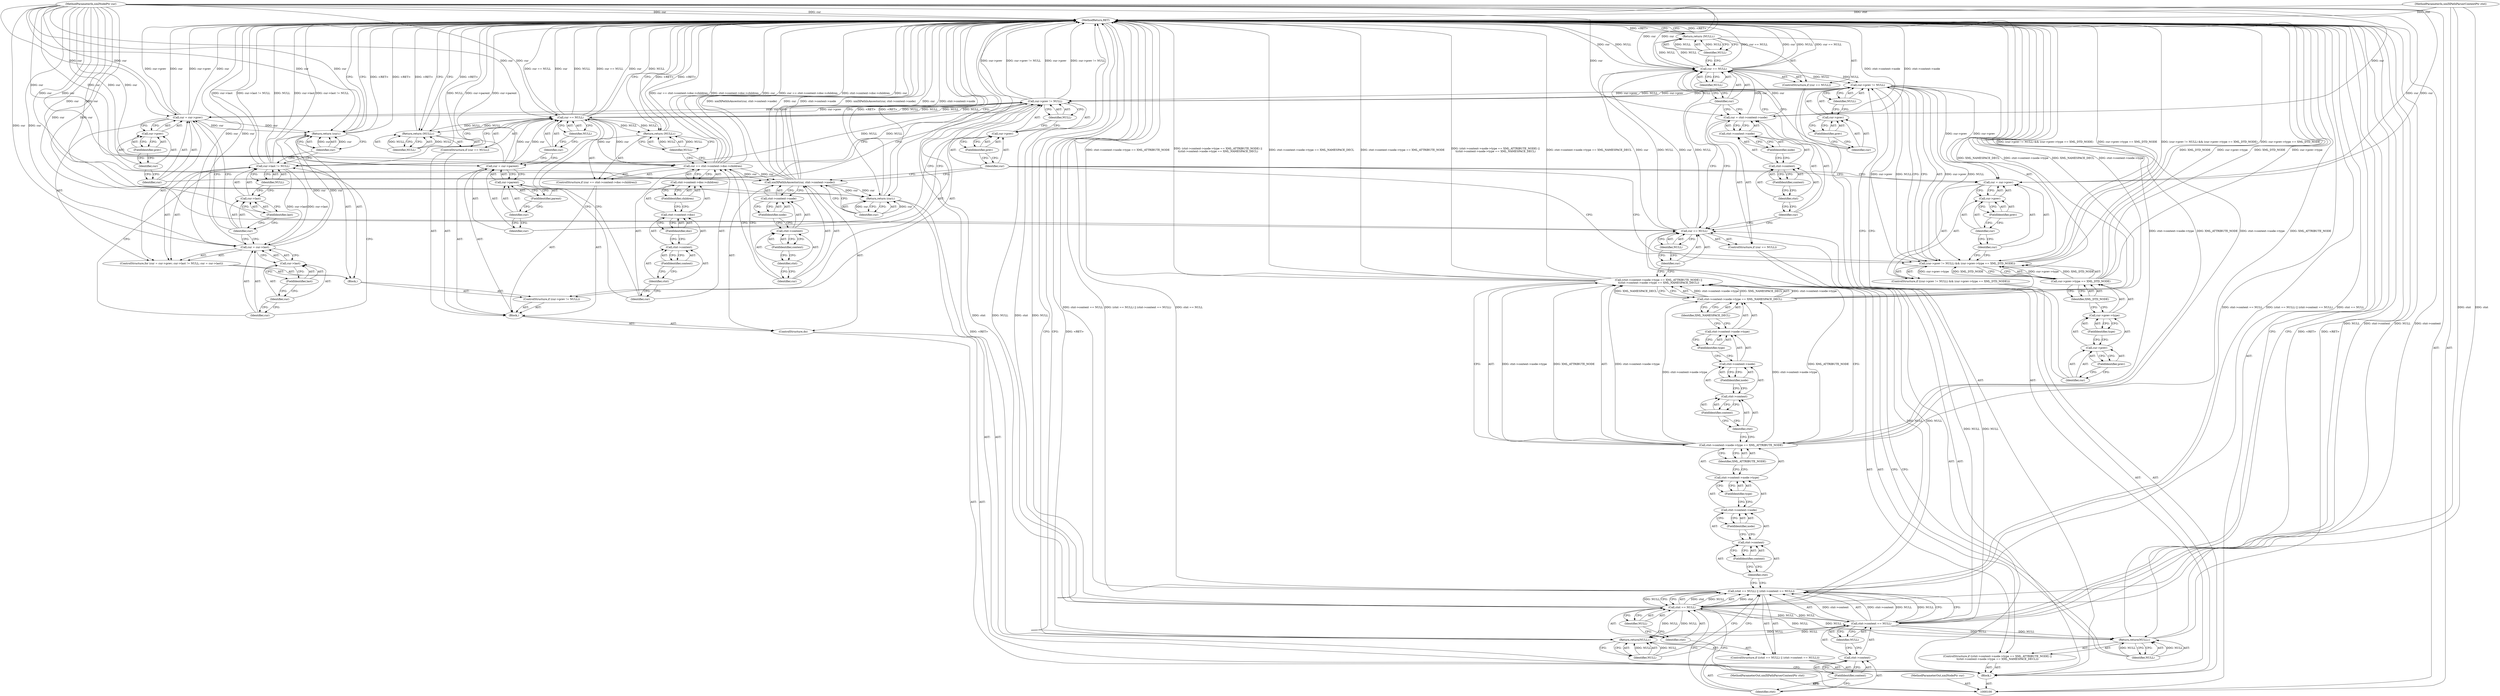 digraph "1_Chrome_a44b00c88bc5ea35b5b150217c5fd6e4ce168e58_0" {
"1000233" [label="(MethodReturn,RET)"];
"1000101" [label="(MethodParameterIn,xmlXPathParserContextPtr ctxt)"];
"1000275" [label="(MethodParameterOut,xmlXPathParserContextPtr ctxt)"];
"1000102" [label="(MethodParameterIn,xmlNodePtr cur)"];
"1000276" [label="(MethodParameterOut,xmlNodePtr cur)"];
"1000154" [label="(Identifier,NULL)"];
"1000153" [label="(Return,return (NULL);)"];
"1000157" [label="(Call,cur->prev != NULL)"];
"1000158" [label="(Call,cur->prev)"];
"1000159" [label="(Identifier,cur)"];
"1000160" [label="(FieldIdentifier,prev)"];
"1000161" [label="(Identifier,NULL)"];
"1000162" [label="(Call,cur->prev->type == XML_DTD_NODE)"];
"1000163" [label="(Call,cur->prev->type)"];
"1000164" [label="(Call,cur->prev)"];
"1000165" [label="(Identifier,cur)"];
"1000166" [label="(FieldIdentifier,prev)"];
"1000167" [label="(FieldIdentifier,type)"];
"1000155" [label="(ControlStructure,if ((cur->prev != NULL) && (cur->prev->type == XML_DTD_NODE)))"];
"1000168" [label="(Identifier,XML_DTD_NODE)"];
"1000156" [label="(Call,(cur->prev != NULL) && (cur->prev->type == XML_DTD_NODE))"];
"1000169" [label="(Call,cur = cur->prev)"];
"1000170" [label="(Identifier,cur)"];
"1000173" [label="(FieldIdentifier,prev)"];
"1000171" [label="(Call,cur->prev)"];
"1000172" [label="(Identifier,cur)"];
"1000174" [label="(ControlStructure,do)"];
"1000175" [label="(Block,)"];
"1000177" [label="(Call,cur->prev != NULL)"];
"1000178" [label="(Call,cur->prev)"];
"1000179" [label="(Identifier,cur)"];
"1000180" [label="(FieldIdentifier,prev)"];
"1000181" [label="(Identifier,NULL)"];
"1000182" [label="(Block,)"];
"1000176" [label="(ControlStructure,if (cur->prev != NULL))"];
"1000183" [label="(ControlStructure,for (cur = cur->prev; cur->last != NULL; cur = cur->last))"];
"1000184" [label="(Call,cur = cur->prev)"];
"1000185" [label="(Identifier,cur)"];
"1000186" [label="(Call,cur->prev)"];
"1000187" [label="(Identifier,cur)"];
"1000188" [label="(FieldIdentifier,prev)"];
"1000189" [label="(Call,cur->last != NULL)"];
"1000190" [label="(Call,cur->last)"];
"1000191" [label="(Identifier,cur)"];
"1000192" [label="(FieldIdentifier,last)"];
"1000193" [label="(Identifier,NULL)"];
"1000194" [label="(Call,cur = cur->last)"];
"1000195" [label="(Identifier,cur)"];
"1000196" [label="(Call,cur->last)"];
"1000197" [label="(Identifier,cur)"];
"1000198" [label="(FieldIdentifier,last)"];
"1000199" [label="(Return,return (cur);)"];
"1000200" [label="(Identifier,cur)"];
"1000203" [label="(Call,cur->parent)"];
"1000204" [label="(Identifier,cur)"];
"1000205" [label="(FieldIdentifier,parent)"];
"1000201" [label="(Call,cur = cur->parent)"];
"1000202" [label="(Identifier,cur)"];
"1000103" [label="(Block,)"];
"1000207" [label="(Call,cur == NULL)"];
"1000208" [label="(Identifier,cur)"];
"1000209" [label="(Identifier,NULL)"];
"1000206" [label="(ControlStructure,if (cur == NULL))"];
"1000210" [label="(Return,return (NULL);)"];
"1000211" [label="(Identifier,NULL)"];
"1000213" [label="(Call,cur == ctxt->context->doc->children)"];
"1000214" [label="(Identifier,cur)"];
"1000215" [label="(Call,ctxt->context->doc->children)"];
"1000216" [label="(Call,ctxt->context->doc)"];
"1000217" [label="(Call,ctxt->context)"];
"1000218" [label="(Identifier,ctxt)"];
"1000219" [label="(FieldIdentifier,context)"];
"1000220" [label="(FieldIdentifier,doc)"];
"1000221" [label="(FieldIdentifier,children)"];
"1000212" [label="(ControlStructure,if (cur == ctxt->context->doc->children))"];
"1000222" [label="(Return,return (NULL);)"];
"1000223" [label="(Identifier,NULL)"];
"1000224" [label="(Call,xmlXPathIsAncestor(cur, ctxt->context->node))"];
"1000225" [label="(Identifier,cur)"];
"1000226" [label="(Call,ctxt->context->node)"];
"1000227" [label="(Call,ctxt->context)"];
"1000228" [label="(Identifier,ctxt)"];
"1000229" [label="(FieldIdentifier,context)"];
"1000230" [label="(FieldIdentifier,node)"];
"1000232" [label="(Identifier,cur)"];
"1000231" [label="(Return,return (cur);)"];
"1000106" [label="(Call,ctxt == NULL)"];
"1000107" [label="(Identifier,ctxt)"];
"1000108" [label="(Identifier,NULL)"];
"1000109" [label="(Call,ctxt->context == NULL)"];
"1000110" [label="(Call,ctxt->context)"];
"1000111" [label="(Identifier,ctxt)"];
"1000112" [label="(FieldIdentifier,context)"];
"1000113" [label="(Identifier,NULL)"];
"1000104" [label="(ControlStructure,if ((ctxt == NULL) || (ctxt->context == NULL)))"];
"1000114" [label="(Return,return(NULL);)"];
"1000115" [label="(Identifier,NULL)"];
"1000105" [label="(Call,(ctxt == NULL) || (ctxt->context == NULL))"];
"1000123" [label="(FieldIdentifier,context)"];
"1000124" [label="(FieldIdentifier,node)"];
"1000125" [label="(FieldIdentifier,type)"];
"1000126" [label="(Identifier,XML_ATTRIBUTE_NODE)"];
"1000116" [label="(ControlStructure,if ((ctxt->context->node->type == XML_ATTRIBUTE_NODE) ||\n\t(ctxt->context->node->type == XML_NAMESPACE_DECL)))"];
"1000117" [label="(Call,(ctxt->context->node->type == XML_ATTRIBUTE_NODE) ||\n\t(ctxt->context->node->type == XML_NAMESPACE_DECL))"];
"1000118" [label="(Call,ctxt->context->node->type == XML_ATTRIBUTE_NODE)"];
"1000119" [label="(Call,ctxt->context->node->type)"];
"1000120" [label="(Call,ctxt->context->node)"];
"1000121" [label="(Call,ctxt->context)"];
"1000122" [label="(Identifier,ctxt)"];
"1000133" [label="(FieldIdentifier,node)"];
"1000127" [label="(Call,ctxt->context->node->type == XML_NAMESPACE_DECL)"];
"1000128" [label="(Call,ctxt->context->node->type)"];
"1000129" [label="(Call,ctxt->context->node)"];
"1000130" [label="(Call,ctxt->context)"];
"1000131" [label="(Identifier,ctxt)"];
"1000134" [label="(FieldIdentifier,type)"];
"1000135" [label="(Identifier,XML_NAMESPACE_DECL)"];
"1000132" [label="(FieldIdentifier,context)"];
"1000136" [label="(Return,return(NULL);)"];
"1000137" [label="(Identifier,NULL)"];
"1000141" [label="(Identifier,NULL)"];
"1000138" [label="(ControlStructure,if (cur == NULL))"];
"1000139" [label="(Call,cur == NULL)"];
"1000140" [label="(Identifier,cur)"];
"1000144" [label="(Call,ctxt->context->node)"];
"1000145" [label="(Call,ctxt->context)"];
"1000146" [label="(Identifier,ctxt)"];
"1000147" [label="(FieldIdentifier,context)"];
"1000148" [label="(FieldIdentifier,node)"];
"1000142" [label="(Call,cur = ctxt->context->node)"];
"1000143" [label="(Identifier,cur)"];
"1000152" [label="(Identifier,NULL)"];
"1000149" [label="(ControlStructure,if (cur == NULL))"];
"1000150" [label="(Call,cur == NULL)"];
"1000151" [label="(Identifier,cur)"];
"1000233" -> "1000100"  [label="AST: "];
"1000233" -> "1000114"  [label="CFG: "];
"1000233" -> "1000136"  [label="CFG: "];
"1000233" -> "1000153"  [label="CFG: "];
"1000233" -> "1000199"  [label="CFG: "];
"1000233" -> "1000210"  [label="CFG: "];
"1000233" -> "1000222"  [label="CFG: "];
"1000233" -> "1000231"  [label="CFG: "];
"1000184" -> "1000233"  [label="DDG: cur"];
"1000184" -> "1000233"  [label="DDG: cur->prev"];
"1000142" -> "1000233"  [label="DDG: ctxt->context->node"];
"1000201" -> "1000233"  [label="DDG: cur->parent"];
"1000207" -> "1000233"  [label="DDG: cur"];
"1000207" -> "1000233"  [label="DDG: NULL"];
"1000207" -> "1000233"  [label="DDG: cur == NULL"];
"1000117" -> "1000233"  [label="DDG: ctxt->context->node->type == XML_ATTRIBUTE_NODE"];
"1000117" -> "1000233"  [label="DDG: (ctxt->context->node->type == XML_ATTRIBUTE_NODE) ||\n\t(ctxt->context->node->type == XML_NAMESPACE_DECL)"];
"1000117" -> "1000233"  [label="DDG: ctxt->context->node->type == XML_NAMESPACE_DECL"];
"1000102" -> "1000233"  [label="DDG: cur"];
"1000118" -> "1000233"  [label="DDG: ctxt->context->node->type"];
"1000118" -> "1000233"  [label="DDG: XML_ATTRIBUTE_NODE"];
"1000224" -> "1000233"  [label="DDG: xmlXPathIsAncestor(cur, ctxt->context->node)"];
"1000224" -> "1000233"  [label="DDG: cur"];
"1000224" -> "1000233"  [label="DDG: ctxt->context->node"];
"1000177" -> "1000233"  [label="DDG: cur->prev"];
"1000177" -> "1000233"  [label="DDG: cur->prev != NULL"];
"1000162" -> "1000233"  [label="DDG: XML_DTD_NODE"];
"1000162" -> "1000233"  [label="DDG: cur->prev->type"];
"1000106" -> "1000233"  [label="DDG: NULL"];
"1000106" -> "1000233"  [label="DDG: ctxt"];
"1000150" -> "1000233"  [label="DDG: cur"];
"1000150" -> "1000233"  [label="DDG: NULL"];
"1000150" -> "1000233"  [label="DDG: cur == NULL"];
"1000189" -> "1000233"  [label="DDG: cur->last"];
"1000189" -> "1000233"  [label="DDG: cur->last != NULL"];
"1000189" -> "1000233"  [label="DDG: NULL"];
"1000105" -> "1000233"  [label="DDG: (ctxt == NULL) || (ctxt->context == NULL)"];
"1000105" -> "1000233"  [label="DDG: ctxt == NULL"];
"1000105" -> "1000233"  [label="DDG: ctxt->context == NULL"];
"1000213" -> "1000233"  [label="DDG: cur"];
"1000213" -> "1000233"  [label="DDG: cur == ctxt->context->doc->children"];
"1000213" -> "1000233"  [label="DDG: ctxt->context->doc->children"];
"1000194" -> "1000233"  [label="DDG: cur"];
"1000127" -> "1000233"  [label="DDG: XML_NAMESPACE_DECL"];
"1000127" -> "1000233"  [label="DDG: ctxt->context->node->type"];
"1000109" -> "1000233"  [label="DDG: NULL"];
"1000109" -> "1000233"  [label="DDG: ctxt->context"];
"1000101" -> "1000233"  [label="DDG: ctxt"];
"1000156" -> "1000233"  [label="DDG: (cur->prev != NULL) && (cur->prev->type == XML_DTD_NODE)"];
"1000156" -> "1000233"  [label="DDG: cur->prev->type == XML_DTD_NODE"];
"1000153" -> "1000233"  [label="DDG: <RET>"];
"1000136" -> "1000233"  [label="DDG: <RET>"];
"1000210" -> "1000233"  [label="DDG: <RET>"];
"1000114" -> "1000233"  [label="DDG: <RET>"];
"1000199" -> "1000233"  [label="DDG: <RET>"];
"1000231" -> "1000233"  [label="DDG: <RET>"];
"1000222" -> "1000233"  [label="DDG: <RET>"];
"1000101" -> "1000100"  [label="AST: "];
"1000101" -> "1000233"  [label="DDG: ctxt"];
"1000101" -> "1000106"  [label="DDG: ctxt"];
"1000275" -> "1000100"  [label="AST: "];
"1000102" -> "1000100"  [label="AST: "];
"1000102" -> "1000233"  [label="DDG: cur"];
"1000102" -> "1000139"  [label="DDG: cur"];
"1000102" -> "1000142"  [label="DDG: cur"];
"1000102" -> "1000150"  [label="DDG: cur"];
"1000102" -> "1000169"  [label="DDG: cur"];
"1000102" -> "1000184"  [label="DDG: cur"];
"1000102" -> "1000194"  [label="DDG: cur"];
"1000102" -> "1000199"  [label="DDG: cur"];
"1000102" -> "1000201"  [label="DDG: cur"];
"1000102" -> "1000207"  [label="DDG: cur"];
"1000102" -> "1000213"  [label="DDG: cur"];
"1000102" -> "1000224"  [label="DDG: cur"];
"1000102" -> "1000231"  [label="DDG: cur"];
"1000276" -> "1000100"  [label="AST: "];
"1000154" -> "1000153"  [label="AST: "];
"1000154" -> "1000150"  [label="CFG: "];
"1000153" -> "1000154"  [label="CFG: "];
"1000154" -> "1000153"  [label="DDG: NULL"];
"1000153" -> "1000149"  [label="AST: "];
"1000153" -> "1000154"  [label="CFG: "];
"1000154" -> "1000153"  [label="AST: "];
"1000233" -> "1000153"  [label="CFG: "];
"1000153" -> "1000233"  [label="DDG: <RET>"];
"1000154" -> "1000153"  [label="DDG: NULL"];
"1000150" -> "1000153"  [label="DDG: NULL"];
"1000157" -> "1000156"  [label="AST: "];
"1000157" -> "1000161"  [label="CFG: "];
"1000158" -> "1000157"  [label="AST: "];
"1000161" -> "1000157"  [label="AST: "];
"1000165" -> "1000157"  [label="CFG: "];
"1000156" -> "1000157"  [label="CFG: "];
"1000157" -> "1000156"  [label="DDG: cur->prev"];
"1000157" -> "1000156"  [label="DDG: NULL"];
"1000150" -> "1000157"  [label="DDG: NULL"];
"1000157" -> "1000169"  [label="DDG: cur->prev"];
"1000157" -> "1000177"  [label="DDG: cur->prev"];
"1000157" -> "1000177"  [label="DDG: NULL"];
"1000158" -> "1000157"  [label="AST: "];
"1000158" -> "1000160"  [label="CFG: "];
"1000159" -> "1000158"  [label="AST: "];
"1000160" -> "1000158"  [label="AST: "];
"1000161" -> "1000158"  [label="CFG: "];
"1000159" -> "1000158"  [label="AST: "];
"1000159" -> "1000150"  [label="CFG: "];
"1000160" -> "1000159"  [label="CFG: "];
"1000160" -> "1000158"  [label="AST: "];
"1000160" -> "1000159"  [label="CFG: "];
"1000158" -> "1000160"  [label="CFG: "];
"1000161" -> "1000157"  [label="AST: "];
"1000161" -> "1000158"  [label="CFG: "];
"1000157" -> "1000161"  [label="CFG: "];
"1000162" -> "1000156"  [label="AST: "];
"1000162" -> "1000168"  [label="CFG: "];
"1000163" -> "1000162"  [label="AST: "];
"1000168" -> "1000162"  [label="AST: "];
"1000156" -> "1000162"  [label="CFG: "];
"1000162" -> "1000233"  [label="DDG: XML_DTD_NODE"];
"1000162" -> "1000233"  [label="DDG: cur->prev->type"];
"1000162" -> "1000156"  [label="DDG: cur->prev->type"];
"1000162" -> "1000156"  [label="DDG: XML_DTD_NODE"];
"1000163" -> "1000162"  [label="AST: "];
"1000163" -> "1000167"  [label="CFG: "];
"1000164" -> "1000163"  [label="AST: "];
"1000167" -> "1000163"  [label="AST: "];
"1000168" -> "1000163"  [label="CFG: "];
"1000164" -> "1000163"  [label="AST: "];
"1000164" -> "1000166"  [label="CFG: "];
"1000165" -> "1000164"  [label="AST: "];
"1000166" -> "1000164"  [label="AST: "];
"1000167" -> "1000164"  [label="CFG: "];
"1000165" -> "1000164"  [label="AST: "];
"1000165" -> "1000157"  [label="CFG: "];
"1000166" -> "1000165"  [label="CFG: "];
"1000166" -> "1000164"  [label="AST: "];
"1000166" -> "1000165"  [label="CFG: "];
"1000164" -> "1000166"  [label="CFG: "];
"1000167" -> "1000163"  [label="AST: "];
"1000167" -> "1000164"  [label="CFG: "];
"1000163" -> "1000167"  [label="CFG: "];
"1000155" -> "1000103"  [label="AST: "];
"1000156" -> "1000155"  [label="AST: "];
"1000169" -> "1000155"  [label="AST: "];
"1000168" -> "1000162"  [label="AST: "];
"1000168" -> "1000163"  [label="CFG: "];
"1000162" -> "1000168"  [label="CFG: "];
"1000156" -> "1000155"  [label="AST: "];
"1000156" -> "1000157"  [label="CFG: "];
"1000156" -> "1000162"  [label="CFG: "];
"1000157" -> "1000156"  [label="AST: "];
"1000162" -> "1000156"  [label="AST: "];
"1000170" -> "1000156"  [label="CFG: "];
"1000179" -> "1000156"  [label="CFG: "];
"1000156" -> "1000233"  [label="DDG: (cur->prev != NULL) && (cur->prev->type == XML_DTD_NODE)"];
"1000156" -> "1000233"  [label="DDG: cur->prev->type == XML_DTD_NODE"];
"1000157" -> "1000156"  [label="DDG: cur->prev"];
"1000157" -> "1000156"  [label="DDG: NULL"];
"1000162" -> "1000156"  [label="DDG: cur->prev->type"];
"1000162" -> "1000156"  [label="DDG: XML_DTD_NODE"];
"1000169" -> "1000155"  [label="AST: "];
"1000169" -> "1000171"  [label="CFG: "];
"1000170" -> "1000169"  [label="AST: "];
"1000171" -> "1000169"  [label="AST: "];
"1000179" -> "1000169"  [label="CFG: "];
"1000157" -> "1000169"  [label="DDG: cur->prev"];
"1000102" -> "1000169"  [label="DDG: cur"];
"1000170" -> "1000169"  [label="AST: "];
"1000170" -> "1000156"  [label="CFG: "];
"1000172" -> "1000170"  [label="CFG: "];
"1000173" -> "1000171"  [label="AST: "];
"1000173" -> "1000172"  [label="CFG: "];
"1000171" -> "1000173"  [label="CFG: "];
"1000171" -> "1000169"  [label="AST: "];
"1000171" -> "1000173"  [label="CFG: "];
"1000172" -> "1000171"  [label="AST: "];
"1000173" -> "1000171"  [label="AST: "];
"1000169" -> "1000171"  [label="CFG: "];
"1000172" -> "1000171"  [label="AST: "];
"1000172" -> "1000170"  [label="CFG: "];
"1000173" -> "1000172"  [label="CFG: "];
"1000174" -> "1000103"  [label="AST: "];
"1000175" -> "1000174"  [label="AST: "];
"1000224" -> "1000174"  [label="AST: "];
"1000175" -> "1000174"  [label="AST: "];
"1000176" -> "1000175"  [label="AST: "];
"1000201" -> "1000175"  [label="AST: "];
"1000206" -> "1000175"  [label="AST: "];
"1000212" -> "1000175"  [label="AST: "];
"1000177" -> "1000176"  [label="AST: "];
"1000177" -> "1000181"  [label="CFG: "];
"1000178" -> "1000177"  [label="AST: "];
"1000181" -> "1000177"  [label="AST: "];
"1000185" -> "1000177"  [label="CFG: "];
"1000202" -> "1000177"  [label="CFG: "];
"1000177" -> "1000233"  [label="DDG: cur->prev"];
"1000177" -> "1000233"  [label="DDG: cur->prev != NULL"];
"1000157" -> "1000177"  [label="DDG: cur->prev"];
"1000157" -> "1000177"  [label="DDG: NULL"];
"1000207" -> "1000177"  [label="DDG: NULL"];
"1000177" -> "1000184"  [label="DDG: cur->prev"];
"1000177" -> "1000189"  [label="DDG: NULL"];
"1000177" -> "1000207"  [label="DDG: NULL"];
"1000178" -> "1000177"  [label="AST: "];
"1000178" -> "1000180"  [label="CFG: "];
"1000179" -> "1000178"  [label="AST: "];
"1000180" -> "1000178"  [label="AST: "];
"1000181" -> "1000178"  [label="CFG: "];
"1000179" -> "1000178"  [label="AST: "];
"1000179" -> "1000224"  [label="CFG: "];
"1000179" -> "1000169"  [label="CFG: "];
"1000179" -> "1000156"  [label="CFG: "];
"1000180" -> "1000179"  [label="CFG: "];
"1000180" -> "1000178"  [label="AST: "];
"1000180" -> "1000179"  [label="CFG: "];
"1000178" -> "1000180"  [label="CFG: "];
"1000181" -> "1000177"  [label="AST: "];
"1000181" -> "1000178"  [label="CFG: "];
"1000177" -> "1000181"  [label="CFG: "];
"1000182" -> "1000176"  [label="AST: "];
"1000183" -> "1000182"  [label="AST: "];
"1000199" -> "1000182"  [label="AST: "];
"1000176" -> "1000175"  [label="AST: "];
"1000177" -> "1000176"  [label="AST: "];
"1000182" -> "1000176"  [label="AST: "];
"1000183" -> "1000182"  [label="AST: "];
"1000184" -> "1000183"  [label="AST: "];
"1000189" -> "1000183"  [label="AST: "];
"1000194" -> "1000183"  [label="AST: "];
"1000184" -> "1000183"  [label="AST: "];
"1000184" -> "1000186"  [label="CFG: "];
"1000185" -> "1000184"  [label="AST: "];
"1000186" -> "1000184"  [label="AST: "];
"1000191" -> "1000184"  [label="CFG: "];
"1000184" -> "1000233"  [label="DDG: cur"];
"1000184" -> "1000233"  [label="DDG: cur->prev"];
"1000177" -> "1000184"  [label="DDG: cur->prev"];
"1000102" -> "1000184"  [label="DDG: cur"];
"1000184" -> "1000199"  [label="DDG: cur"];
"1000185" -> "1000184"  [label="AST: "];
"1000185" -> "1000177"  [label="CFG: "];
"1000187" -> "1000185"  [label="CFG: "];
"1000186" -> "1000184"  [label="AST: "];
"1000186" -> "1000188"  [label="CFG: "];
"1000187" -> "1000186"  [label="AST: "];
"1000188" -> "1000186"  [label="AST: "];
"1000184" -> "1000186"  [label="CFG: "];
"1000187" -> "1000186"  [label="AST: "];
"1000187" -> "1000185"  [label="CFG: "];
"1000188" -> "1000187"  [label="CFG: "];
"1000188" -> "1000186"  [label="AST: "];
"1000188" -> "1000187"  [label="CFG: "];
"1000186" -> "1000188"  [label="CFG: "];
"1000189" -> "1000183"  [label="AST: "];
"1000189" -> "1000193"  [label="CFG: "];
"1000190" -> "1000189"  [label="AST: "];
"1000193" -> "1000189"  [label="AST: "];
"1000195" -> "1000189"  [label="CFG: "];
"1000200" -> "1000189"  [label="CFG: "];
"1000189" -> "1000233"  [label="DDG: cur->last"];
"1000189" -> "1000233"  [label="DDG: cur->last != NULL"];
"1000189" -> "1000233"  [label="DDG: NULL"];
"1000177" -> "1000189"  [label="DDG: NULL"];
"1000189" -> "1000194"  [label="DDG: cur->last"];
"1000190" -> "1000189"  [label="AST: "];
"1000190" -> "1000192"  [label="CFG: "];
"1000191" -> "1000190"  [label="AST: "];
"1000192" -> "1000190"  [label="AST: "];
"1000193" -> "1000190"  [label="CFG: "];
"1000191" -> "1000190"  [label="AST: "];
"1000191" -> "1000184"  [label="CFG: "];
"1000191" -> "1000194"  [label="CFG: "];
"1000192" -> "1000191"  [label="CFG: "];
"1000192" -> "1000190"  [label="AST: "];
"1000192" -> "1000191"  [label="CFG: "];
"1000190" -> "1000192"  [label="CFG: "];
"1000193" -> "1000189"  [label="AST: "];
"1000193" -> "1000190"  [label="CFG: "];
"1000189" -> "1000193"  [label="CFG: "];
"1000194" -> "1000183"  [label="AST: "];
"1000194" -> "1000196"  [label="CFG: "];
"1000195" -> "1000194"  [label="AST: "];
"1000196" -> "1000194"  [label="AST: "];
"1000191" -> "1000194"  [label="CFG: "];
"1000194" -> "1000233"  [label="DDG: cur"];
"1000189" -> "1000194"  [label="DDG: cur->last"];
"1000102" -> "1000194"  [label="DDG: cur"];
"1000194" -> "1000199"  [label="DDG: cur"];
"1000195" -> "1000194"  [label="AST: "];
"1000195" -> "1000189"  [label="CFG: "];
"1000197" -> "1000195"  [label="CFG: "];
"1000196" -> "1000194"  [label="AST: "];
"1000196" -> "1000198"  [label="CFG: "];
"1000197" -> "1000196"  [label="AST: "];
"1000198" -> "1000196"  [label="AST: "];
"1000194" -> "1000196"  [label="CFG: "];
"1000197" -> "1000196"  [label="AST: "];
"1000197" -> "1000195"  [label="CFG: "];
"1000198" -> "1000197"  [label="CFG: "];
"1000198" -> "1000196"  [label="AST: "];
"1000198" -> "1000197"  [label="CFG: "];
"1000196" -> "1000198"  [label="CFG: "];
"1000199" -> "1000182"  [label="AST: "];
"1000199" -> "1000200"  [label="CFG: "];
"1000200" -> "1000199"  [label="AST: "];
"1000233" -> "1000199"  [label="CFG: "];
"1000199" -> "1000233"  [label="DDG: <RET>"];
"1000200" -> "1000199"  [label="DDG: cur"];
"1000184" -> "1000199"  [label="DDG: cur"];
"1000194" -> "1000199"  [label="DDG: cur"];
"1000102" -> "1000199"  [label="DDG: cur"];
"1000200" -> "1000199"  [label="AST: "];
"1000200" -> "1000189"  [label="CFG: "];
"1000199" -> "1000200"  [label="CFG: "];
"1000200" -> "1000199"  [label="DDG: cur"];
"1000203" -> "1000201"  [label="AST: "];
"1000203" -> "1000205"  [label="CFG: "];
"1000204" -> "1000203"  [label="AST: "];
"1000205" -> "1000203"  [label="AST: "];
"1000201" -> "1000203"  [label="CFG: "];
"1000204" -> "1000203"  [label="AST: "];
"1000204" -> "1000202"  [label="CFG: "];
"1000205" -> "1000204"  [label="CFG: "];
"1000205" -> "1000203"  [label="AST: "];
"1000205" -> "1000204"  [label="CFG: "];
"1000203" -> "1000205"  [label="CFG: "];
"1000201" -> "1000175"  [label="AST: "];
"1000201" -> "1000203"  [label="CFG: "];
"1000202" -> "1000201"  [label="AST: "];
"1000203" -> "1000201"  [label="AST: "];
"1000208" -> "1000201"  [label="CFG: "];
"1000201" -> "1000233"  [label="DDG: cur->parent"];
"1000102" -> "1000201"  [label="DDG: cur"];
"1000201" -> "1000207"  [label="DDG: cur"];
"1000202" -> "1000201"  [label="AST: "];
"1000202" -> "1000177"  [label="CFG: "];
"1000204" -> "1000202"  [label="CFG: "];
"1000103" -> "1000100"  [label="AST: "];
"1000104" -> "1000103"  [label="AST: "];
"1000116" -> "1000103"  [label="AST: "];
"1000138" -> "1000103"  [label="AST: "];
"1000149" -> "1000103"  [label="AST: "];
"1000155" -> "1000103"  [label="AST: "];
"1000174" -> "1000103"  [label="AST: "];
"1000231" -> "1000103"  [label="AST: "];
"1000207" -> "1000206"  [label="AST: "];
"1000207" -> "1000209"  [label="CFG: "];
"1000208" -> "1000207"  [label="AST: "];
"1000209" -> "1000207"  [label="AST: "];
"1000211" -> "1000207"  [label="CFG: "];
"1000214" -> "1000207"  [label="CFG: "];
"1000207" -> "1000233"  [label="DDG: cur"];
"1000207" -> "1000233"  [label="DDG: NULL"];
"1000207" -> "1000233"  [label="DDG: cur == NULL"];
"1000207" -> "1000177"  [label="DDG: NULL"];
"1000201" -> "1000207"  [label="DDG: cur"];
"1000102" -> "1000207"  [label="DDG: cur"];
"1000177" -> "1000207"  [label="DDG: NULL"];
"1000207" -> "1000210"  [label="DDG: NULL"];
"1000207" -> "1000213"  [label="DDG: cur"];
"1000207" -> "1000222"  [label="DDG: NULL"];
"1000208" -> "1000207"  [label="AST: "];
"1000208" -> "1000201"  [label="CFG: "];
"1000209" -> "1000208"  [label="CFG: "];
"1000209" -> "1000207"  [label="AST: "];
"1000209" -> "1000208"  [label="CFG: "];
"1000207" -> "1000209"  [label="CFG: "];
"1000206" -> "1000175"  [label="AST: "];
"1000207" -> "1000206"  [label="AST: "];
"1000210" -> "1000206"  [label="AST: "];
"1000210" -> "1000206"  [label="AST: "];
"1000210" -> "1000211"  [label="CFG: "];
"1000211" -> "1000210"  [label="AST: "];
"1000233" -> "1000210"  [label="CFG: "];
"1000210" -> "1000233"  [label="DDG: <RET>"];
"1000211" -> "1000210"  [label="DDG: NULL"];
"1000207" -> "1000210"  [label="DDG: NULL"];
"1000211" -> "1000210"  [label="AST: "];
"1000211" -> "1000207"  [label="CFG: "];
"1000210" -> "1000211"  [label="CFG: "];
"1000211" -> "1000210"  [label="DDG: NULL"];
"1000213" -> "1000212"  [label="AST: "];
"1000213" -> "1000215"  [label="CFG: "];
"1000214" -> "1000213"  [label="AST: "];
"1000215" -> "1000213"  [label="AST: "];
"1000225" -> "1000213"  [label="CFG: "];
"1000223" -> "1000213"  [label="CFG: "];
"1000213" -> "1000233"  [label="DDG: cur"];
"1000213" -> "1000233"  [label="DDG: cur == ctxt->context->doc->children"];
"1000213" -> "1000233"  [label="DDG: ctxt->context->doc->children"];
"1000207" -> "1000213"  [label="DDG: cur"];
"1000102" -> "1000213"  [label="DDG: cur"];
"1000213" -> "1000224"  [label="DDG: cur"];
"1000214" -> "1000213"  [label="AST: "];
"1000214" -> "1000207"  [label="CFG: "];
"1000218" -> "1000214"  [label="CFG: "];
"1000215" -> "1000213"  [label="AST: "];
"1000215" -> "1000221"  [label="CFG: "];
"1000216" -> "1000215"  [label="AST: "];
"1000221" -> "1000215"  [label="AST: "];
"1000213" -> "1000215"  [label="CFG: "];
"1000216" -> "1000215"  [label="AST: "];
"1000216" -> "1000220"  [label="CFG: "];
"1000217" -> "1000216"  [label="AST: "];
"1000220" -> "1000216"  [label="AST: "];
"1000221" -> "1000216"  [label="CFG: "];
"1000217" -> "1000216"  [label="AST: "];
"1000217" -> "1000219"  [label="CFG: "];
"1000218" -> "1000217"  [label="AST: "];
"1000219" -> "1000217"  [label="AST: "];
"1000220" -> "1000217"  [label="CFG: "];
"1000218" -> "1000217"  [label="AST: "];
"1000218" -> "1000214"  [label="CFG: "];
"1000219" -> "1000218"  [label="CFG: "];
"1000219" -> "1000217"  [label="AST: "];
"1000219" -> "1000218"  [label="CFG: "];
"1000217" -> "1000219"  [label="CFG: "];
"1000220" -> "1000216"  [label="AST: "];
"1000220" -> "1000217"  [label="CFG: "];
"1000216" -> "1000220"  [label="CFG: "];
"1000221" -> "1000215"  [label="AST: "];
"1000221" -> "1000216"  [label="CFG: "];
"1000215" -> "1000221"  [label="CFG: "];
"1000212" -> "1000175"  [label="AST: "];
"1000213" -> "1000212"  [label="AST: "];
"1000222" -> "1000212"  [label="AST: "];
"1000222" -> "1000212"  [label="AST: "];
"1000222" -> "1000223"  [label="CFG: "];
"1000223" -> "1000222"  [label="AST: "];
"1000233" -> "1000222"  [label="CFG: "];
"1000222" -> "1000233"  [label="DDG: <RET>"];
"1000223" -> "1000222"  [label="DDG: NULL"];
"1000207" -> "1000222"  [label="DDG: NULL"];
"1000223" -> "1000222"  [label="AST: "];
"1000223" -> "1000213"  [label="CFG: "];
"1000222" -> "1000223"  [label="CFG: "];
"1000223" -> "1000222"  [label="DDG: NULL"];
"1000224" -> "1000174"  [label="AST: "];
"1000224" -> "1000226"  [label="CFG: "];
"1000225" -> "1000224"  [label="AST: "];
"1000226" -> "1000224"  [label="AST: "];
"1000179" -> "1000224"  [label="CFG: "];
"1000232" -> "1000224"  [label="CFG: "];
"1000224" -> "1000233"  [label="DDG: xmlXPathIsAncestor(cur, ctxt->context->node)"];
"1000224" -> "1000233"  [label="DDG: cur"];
"1000224" -> "1000233"  [label="DDG: ctxt->context->node"];
"1000213" -> "1000224"  [label="DDG: cur"];
"1000102" -> "1000224"  [label="DDG: cur"];
"1000224" -> "1000231"  [label="DDG: cur"];
"1000225" -> "1000224"  [label="AST: "];
"1000225" -> "1000213"  [label="CFG: "];
"1000228" -> "1000225"  [label="CFG: "];
"1000226" -> "1000224"  [label="AST: "];
"1000226" -> "1000230"  [label="CFG: "];
"1000227" -> "1000226"  [label="AST: "];
"1000230" -> "1000226"  [label="AST: "];
"1000224" -> "1000226"  [label="CFG: "];
"1000227" -> "1000226"  [label="AST: "];
"1000227" -> "1000229"  [label="CFG: "];
"1000228" -> "1000227"  [label="AST: "];
"1000229" -> "1000227"  [label="AST: "];
"1000230" -> "1000227"  [label="CFG: "];
"1000228" -> "1000227"  [label="AST: "];
"1000228" -> "1000225"  [label="CFG: "];
"1000229" -> "1000228"  [label="CFG: "];
"1000229" -> "1000227"  [label="AST: "];
"1000229" -> "1000228"  [label="CFG: "];
"1000227" -> "1000229"  [label="CFG: "];
"1000230" -> "1000226"  [label="AST: "];
"1000230" -> "1000227"  [label="CFG: "];
"1000226" -> "1000230"  [label="CFG: "];
"1000232" -> "1000231"  [label="AST: "];
"1000232" -> "1000224"  [label="CFG: "];
"1000231" -> "1000232"  [label="CFG: "];
"1000232" -> "1000231"  [label="DDG: cur"];
"1000231" -> "1000103"  [label="AST: "];
"1000231" -> "1000232"  [label="CFG: "];
"1000232" -> "1000231"  [label="AST: "];
"1000233" -> "1000231"  [label="CFG: "];
"1000231" -> "1000233"  [label="DDG: <RET>"];
"1000232" -> "1000231"  [label="DDG: cur"];
"1000224" -> "1000231"  [label="DDG: cur"];
"1000102" -> "1000231"  [label="DDG: cur"];
"1000106" -> "1000105"  [label="AST: "];
"1000106" -> "1000108"  [label="CFG: "];
"1000107" -> "1000106"  [label="AST: "];
"1000108" -> "1000106"  [label="AST: "];
"1000111" -> "1000106"  [label="CFG: "];
"1000105" -> "1000106"  [label="CFG: "];
"1000106" -> "1000233"  [label="DDG: NULL"];
"1000106" -> "1000233"  [label="DDG: ctxt"];
"1000106" -> "1000105"  [label="DDG: ctxt"];
"1000106" -> "1000105"  [label="DDG: NULL"];
"1000101" -> "1000106"  [label="DDG: ctxt"];
"1000106" -> "1000109"  [label="DDG: NULL"];
"1000106" -> "1000114"  [label="DDG: NULL"];
"1000106" -> "1000136"  [label="DDG: NULL"];
"1000106" -> "1000139"  [label="DDG: NULL"];
"1000107" -> "1000106"  [label="AST: "];
"1000107" -> "1000100"  [label="CFG: "];
"1000108" -> "1000107"  [label="CFG: "];
"1000108" -> "1000106"  [label="AST: "];
"1000108" -> "1000107"  [label="CFG: "];
"1000106" -> "1000108"  [label="CFG: "];
"1000109" -> "1000105"  [label="AST: "];
"1000109" -> "1000113"  [label="CFG: "];
"1000110" -> "1000109"  [label="AST: "];
"1000113" -> "1000109"  [label="AST: "];
"1000105" -> "1000109"  [label="CFG: "];
"1000109" -> "1000233"  [label="DDG: NULL"];
"1000109" -> "1000233"  [label="DDG: ctxt->context"];
"1000109" -> "1000105"  [label="DDG: ctxt->context"];
"1000109" -> "1000105"  [label="DDG: NULL"];
"1000106" -> "1000109"  [label="DDG: NULL"];
"1000109" -> "1000114"  [label="DDG: NULL"];
"1000109" -> "1000136"  [label="DDG: NULL"];
"1000109" -> "1000139"  [label="DDG: NULL"];
"1000110" -> "1000109"  [label="AST: "];
"1000110" -> "1000112"  [label="CFG: "];
"1000111" -> "1000110"  [label="AST: "];
"1000112" -> "1000110"  [label="AST: "];
"1000113" -> "1000110"  [label="CFG: "];
"1000111" -> "1000110"  [label="AST: "];
"1000111" -> "1000106"  [label="CFG: "];
"1000112" -> "1000111"  [label="CFG: "];
"1000112" -> "1000110"  [label="AST: "];
"1000112" -> "1000111"  [label="CFG: "];
"1000110" -> "1000112"  [label="CFG: "];
"1000113" -> "1000109"  [label="AST: "];
"1000113" -> "1000110"  [label="CFG: "];
"1000109" -> "1000113"  [label="CFG: "];
"1000104" -> "1000103"  [label="AST: "];
"1000105" -> "1000104"  [label="AST: "];
"1000114" -> "1000104"  [label="AST: "];
"1000114" -> "1000104"  [label="AST: "];
"1000114" -> "1000115"  [label="CFG: "];
"1000115" -> "1000114"  [label="AST: "];
"1000233" -> "1000114"  [label="CFG: "];
"1000114" -> "1000233"  [label="DDG: <RET>"];
"1000115" -> "1000114"  [label="DDG: NULL"];
"1000106" -> "1000114"  [label="DDG: NULL"];
"1000109" -> "1000114"  [label="DDG: NULL"];
"1000115" -> "1000114"  [label="AST: "];
"1000115" -> "1000105"  [label="CFG: "];
"1000114" -> "1000115"  [label="CFG: "];
"1000115" -> "1000114"  [label="DDG: NULL"];
"1000105" -> "1000104"  [label="AST: "];
"1000105" -> "1000106"  [label="CFG: "];
"1000105" -> "1000109"  [label="CFG: "];
"1000106" -> "1000105"  [label="AST: "];
"1000109" -> "1000105"  [label="AST: "];
"1000115" -> "1000105"  [label="CFG: "];
"1000122" -> "1000105"  [label="CFG: "];
"1000105" -> "1000233"  [label="DDG: (ctxt == NULL) || (ctxt->context == NULL)"];
"1000105" -> "1000233"  [label="DDG: ctxt == NULL"];
"1000105" -> "1000233"  [label="DDG: ctxt->context == NULL"];
"1000106" -> "1000105"  [label="DDG: ctxt"];
"1000106" -> "1000105"  [label="DDG: NULL"];
"1000109" -> "1000105"  [label="DDG: ctxt->context"];
"1000109" -> "1000105"  [label="DDG: NULL"];
"1000123" -> "1000121"  [label="AST: "];
"1000123" -> "1000122"  [label="CFG: "];
"1000121" -> "1000123"  [label="CFG: "];
"1000124" -> "1000120"  [label="AST: "];
"1000124" -> "1000121"  [label="CFG: "];
"1000120" -> "1000124"  [label="CFG: "];
"1000125" -> "1000119"  [label="AST: "];
"1000125" -> "1000120"  [label="CFG: "];
"1000119" -> "1000125"  [label="CFG: "];
"1000126" -> "1000118"  [label="AST: "];
"1000126" -> "1000119"  [label="CFG: "];
"1000118" -> "1000126"  [label="CFG: "];
"1000116" -> "1000103"  [label="AST: "];
"1000117" -> "1000116"  [label="AST: "];
"1000136" -> "1000116"  [label="AST: "];
"1000117" -> "1000116"  [label="AST: "];
"1000117" -> "1000118"  [label="CFG: "];
"1000117" -> "1000127"  [label="CFG: "];
"1000118" -> "1000117"  [label="AST: "];
"1000127" -> "1000117"  [label="AST: "];
"1000137" -> "1000117"  [label="CFG: "];
"1000140" -> "1000117"  [label="CFG: "];
"1000117" -> "1000233"  [label="DDG: ctxt->context->node->type == XML_ATTRIBUTE_NODE"];
"1000117" -> "1000233"  [label="DDG: (ctxt->context->node->type == XML_ATTRIBUTE_NODE) ||\n\t(ctxt->context->node->type == XML_NAMESPACE_DECL)"];
"1000117" -> "1000233"  [label="DDG: ctxt->context->node->type == XML_NAMESPACE_DECL"];
"1000118" -> "1000117"  [label="DDG: ctxt->context->node->type"];
"1000118" -> "1000117"  [label="DDG: XML_ATTRIBUTE_NODE"];
"1000127" -> "1000117"  [label="DDG: ctxt->context->node->type"];
"1000127" -> "1000117"  [label="DDG: XML_NAMESPACE_DECL"];
"1000118" -> "1000117"  [label="AST: "];
"1000118" -> "1000126"  [label="CFG: "];
"1000119" -> "1000118"  [label="AST: "];
"1000126" -> "1000118"  [label="AST: "];
"1000131" -> "1000118"  [label="CFG: "];
"1000117" -> "1000118"  [label="CFG: "];
"1000118" -> "1000233"  [label="DDG: ctxt->context->node->type"];
"1000118" -> "1000233"  [label="DDG: XML_ATTRIBUTE_NODE"];
"1000118" -> "1000117"  [label="DDG: ctxt->context->node->type"];
"1000118" -> "1000117"  [label="DDG: XML_ATTRIBUTE_NODE"];
"1000118" -> "1000127"  [label="DDG: ctxt->context->node->type"];
"1000119" -> "1000118"  [label="AST: "];
"1000119" -> "1000125"  [label="CFG: "];
"1000120" -> "1000119"  [label="AST: "];
"1000125" -> "1000119"  [label="AST: "];
"1000126" -> "1000119"  [label="CFG: "];
"1000120" -> "1000119"  [label="AST: "];
"1000120" -> "1000124"  [label="CFG: "];
"1000121" -> "1000120"  [label="AST: "];
"1000124" -> "1000120"  [label="AST: "];
"1000125" -> "1000120"  [label="CFG: "];
"1000121" -> "1000120"  [label="AST: "];
"1000121" -> "1000123"  [label="CFG: "];
"1000122" -> "1000121"  [label="AST: "];
"1000123" -> "1000121"  [label="AST: "];
"1000124" -> "1000121"  [label="CFG: "];
"1000122" -> "1000121"  [label="AST: "];
"1000122" -> "1000105"  [label="CFG: "];
"1000123" -> "1000122"  [label="CFG: "];
"1000133" -> "1000129"  [label="AST: "];
"1000133" -> "1000130"  [label="CFG: "];
"1000129" -> "1000133"  [label="CFG: "];
"1000127" -> "1000117"  [label="AST: "];
"1000127" -> "1000135"  [label="CFG: "];
"1000128" -> "1000127"  [label="AST: "];
"1000135" -> "1000127"  [label="AST: "];
"1000117" -> "1000127"  [label="CFG: "];
"1000127" -> "1000233"  [label="DDG: XML_NAMESPACE_DECL"];
"1000127" -> "1000233"  [label="DDG: ctxt->context->node->type"];
"1000127" -> "1000117"  [label="DDG: ctxt->context->node->type"];
"1000127" -> "1000117"  [label="DDG: XML_NAMESPACE_DECL"];
"1000118" -> "1000127"  [label="DDG: ctxt->context->node->type"];
"1000128" -> "1000127"  [label="AST: "];
"1000128" -> "1000134"  [label="CFG: "];
"1000129" -> "1000128"  [label="AST: "];
"1000134" -> "1000128"  [label="AST: "];
"1000135" -> "1000128"  [label="CFG: "];
"1000129" -> "1000128"  [label="AST: "];
"1000129" -> "1000133"  [label="CFG: "];
"1000130" -> "1000129"  [label="AST: "];
"1000133" -> "1000129"  [label="AST: "];
"1000134" -> "1000129"  [label="CFG: "];
"1000130" -> "1000129"  [label="AST: "];
"1000130" -> "1000132"  [label="CFG: "];
"1000131" -> "1000130"  [label="AST: "];
"1000132" -> "1000130"  [label="AST: "];
"1000133" -> "1000130"  [label="CFG: "];
"1000131" -> "1000130"  [label="AST: "];
"1000131" -> "1000118"  [label="CFG: "];
"1000132" -> "1000131"  [label="CFG: "];
"1000134" -> "1000128"  [label="AST: "];
"1000134" -> "1000129"  [label="CFG: "];
"1000128" -> "1000134"  [label="CFG: "];
"1000135" -> "1000127"  [label="AST: "];
"1000135" -> "1000128"  [label="CFG: "];
"1000127" -> "1000135"  [label="CFG: "];
"1000132" -> "1000130"  [label="AST: "];
"1000132" -> "1000131"  [label="CFG: "];
"1000130" -> "1000132"  [label="CFG: "];
"1000136" -> "1000116"  [label="AST: "];
"1000136" -> "1000137"  [label="CFG: "];
"1000137" -> "1000136"  [label="AST: "];
"1000233" -> "1000136"  [label="CFG: "];
"1000136" -> "1000233"  [label="DDG: <RET>"];
"1000137" -> "1000136"  [label="DDG: NULL"];
"1000106" -> "1000136"  [label="DDG: NULL"];
"1000109" -> "1000136"  [label="DDG: NULL"];
"1000137" -> "1000136"  [label="AST: "];
"1000137" -> "1000117"  [label="CFG: "];
"1000136" -> "1000137"  [label="CFG: "];
"1000137" -> "1000136"  [label="DDG: NULL"];
"1000141" -> "1000139"  [label="AST: "];
"1000141" -> "1000140"  [label="CFG: "];
"1000139" -> "1000141"  [label="CFG: "];
"1000138" -> "1000103"  [label="AST: "];
"1000139" -> "1000138"  [label="AST: "];
"1000142" -> "1000138"  [label="AST: "];
"1000139" -> "1000138"  [label="AST: "];
"1000139" -> "1000141"  [label="CFG: "];
"1000140" -> "1000139"  [label="AST: "];
"1000141" -> "1000139"  [label="AST: "];
"1000143" -> "1000139"  [label="CFG: "];
"1000151" -> "1000139"  [label="CFG: "];
"1000102" -> "1000139"  [label="DDG: cur"];
"1000106" -> "1000139"  [label="DDG: NULL"];
"1000109" -> "1000139"  [label="DDG: NULL"];
"1000139" -> "1000150"  [label="DDG: cur"];
"1000139" -> "1000150"  [label="DDG: NULL"];
"1000140" -> "1000139"  [label="AST: "];
"1000140" -> "1000117"  [label="CFG: "];
"1000141" -> "1000140"  [label="CFG: "];
"1000144" -> "1000142"  [label="AST: "];
"1000144" -> "1000148"  [label="CFG: "];
"1000145" -> "1000144"  [label="AST: "];
"1000148" -> "1000144"  [label="AST: "];
"1000142" -> "1000144"  [label="CFG: "];
"1000145" -> "1000144"  [label="AST: "];
"1000145" -> "1000147"  [label="CFG: "];
"1000146" -> "1000145"  [label="AST: "];
"1000147" -> "1000145"  [label="AST: "];
"1000148" -> "1000145"  [label="CFG: "];
"1000146" -> "1000145"  [label="AST: "];
"1000146" -> "1000143"  [label="CFG: "];
"1000147" -> "1000146"  [label="CFG: "];
"1000147" -> "1000145"  [label="AST: "];
"1000147" -> "1000146"  [label="CFG: "];
"1000145" -> "1000147"  [label="CFG: "];
"1000148" -> "1000144"  [label="AST: "];
"1000148" -> "1000145"  [label="CFG: "];
"1000144" -> "1000148"  [label="CFG: "];
"1000142" -> "1000138"  [label="AST: "];
"1000142" -> "1000144"  [label="CFG: "];
"1000143" -> "1000142"  [label="AST: "];
"1000144" -> "1000142"  [label="AST: "];
"1000151" -> "1000142"  [label="CFG: "];
"1000142" -> "1000233"  [label="DDG: ctxt->context->node"];
"1000102" -> "1000142"  [label="DDG: cur"];
"1000142" -> "1000150"  [label="DDG: cur"];
"1000143" -> "1000142"  [label="AST: "];
"1000143" -> "1000139"  [label="CFG: "];
"1000146" -> "1000143"  [label="CFG: "];
"1000152" -> "1000150"  [label="AST: "];
"1000152" -> "1000151"  [label="CFG: "];
"1000150" -> "1000152"  [label="CFG: "];
"1000149" -> "1000103"  [label="AST: "];
"1000150" -> "1000149"  [label="AST: "];
"1000153" -> "1000149"  [label="AST: "];
"1000150" -> "1000149"  [label="AST: "];
"1000150" -> "1000152"  [label="CFG: "];
"1000151" -> "1000150"  [label="AST: "];
"1000152" -> "1000150"  [label="AST: "];
"1000154" -> "1000150"  [label="CFG: "];
"1000159" -> "1000150"  [label="CFG: "];
"1000150" -> "1000233"  [label="DDG: cur"];
"1000150" -> "1000233"  [label="DDG: NULL"];
"1000150" -> "1000233"  [label="DDG: cur == NULL"];
"1000139" -> "1000150"  [label="DDG: cur"];
"1000139" -> "1000150"  [label="DDG: NULL"];
"1000142" -> "1000150"  [label="DDG: cur"];
"1000102" -> "1000150"  [label="DDG: cur"];
"1000150" -> "1000153"  [label="DDG: NULL"];
"1000150" -> "1000157"  [label="DDG: NULL"];
"1000151" -> "1000150"  [label="AST: "];
"1000151" -> "1000142"  [label="CFG: "];
"1000151" -> "1000139"  [label="CFG: "];
"1000152" -> "1000151"  [label="CFG: "];
}
